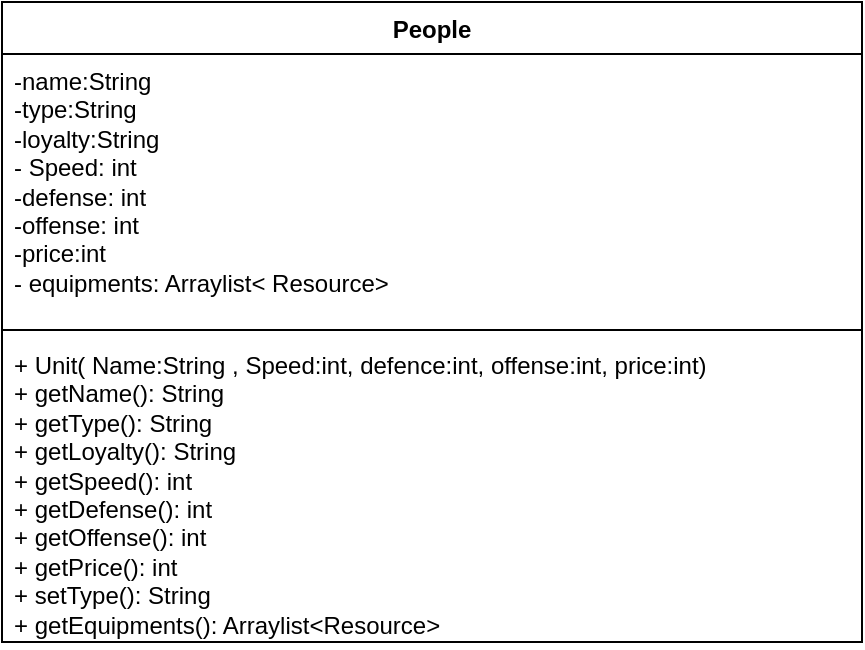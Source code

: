 <mxfile version="21.1.5" type="device">
  <diagram name="Page-1" id="eyCFR0LN3RpBlffGIyyh">
    <mxGraphModel dx="1050" dy="530" grid="1" gridSize="10" guides="1" tooltips="1" connect="1" arrows="1" fold="1" page="1" pageScale="1" pageWidth="850" pageHeight="1100" math="0" shadow="0">
      <root>
        <mxCell id="0" />
        <mxCell id="1" parent="0" />
        <mxCell id="trcdo64KEQHRsMz_tVrW-1" value="People" style="swimlane;fontStyle=1;align=center;verticalAlign=top;childLayout=stackLayout;horizontal=1;startSize=26;horizontalStack=0;resizeParent=1;resizeParentMax=0;resizeLast=0;collapsible=1;marginBottom=0;whiteSpace=wrap;html=1;" parent="1" vertex="1">
          <mxGeometry x="760" y="20" width="430" height="320" as="geometry" />
        </mxCell>
        <mxCell id="trcdo64KEQHRsMz_tVrW-2" value="-name:String&lt;br&gt;-type:String&lt;br&gt;-loyalty:String&lt;br&gt;- Speed: int&lt;br&gt;-defense: int&lt;br&gt;-offense: int&lt;br&gt;-price:int&lt;br&gt;- equipments: Arraylist&amp;lt; Resource&amp;gt;" style="text;strokeColor=none;fillColor=none;align=left;verticalAlign=top;spacingLeft=4;spacingRight=4;overflow=hidden;rotatable=0;points=[[0,0.5],[1,0.5]];portConstraint=eastwest;whiteSpace=wrap;html=1;" parent="trcdo64KEQHRsMz_tVrW-1" vertex="1">
          <mxGeometry y="26" width="430" height="134" as="geometry" />
        </mxCell>
        <mxCell id="trcdo64KEQHRsMz_tVrW-3" value="" style="line;strokeWidth=1;fillColor=none;align=left;verticalAlign=middle;spacingTop=-1;spacingLeft=3;spacingRight=3;rotatable=0;labelPosition=right;points=[];portConstraint=eastwest;strokeColor=inherit;" parent="trcdo64KEQHRsMz_tVrW-1" vertex="1">
          <mxGeometry y="160" width="430" height="8" as="geometry" />
        </mxCell>
        <mxCell id="trcdo64KEQHRsMz_tVrW-4" value="+ Unit( Name:String , Speed:int, defence:int, offense:int, price:int)&lt;br&gt;+ getName(): String&lt;br&gt;+ getType(): String&lt;br&gt;+ getLoyalty(): String&lt;br&gt;+ getSpeed(): int&lt;br&gt;+ getDefense(): int&lt;br&gt;+ getOffense(): int&lt;br&gt;+ getPrice(): int&lt;br&gt;+ setType(): String&lt;br&gt;+ getEquipments(): Arraylist&amp;lt;Resource&amp;gt;" style="text;strokeColor=none;fillColor=none;align=left;verticalAlign=top;spacingLeft=4;spacingRight=4;overflow=hidden;rotatable=0;points=[[0,0.5],[1,0.5]];portConstraint=eastwest;whiteSpace=wrap;html=1;" parent="trcdo64KEQHRsMz_tVrW-1" vertex="1">
          <mxGeometry y="168" width="430" height="152" as="geometry" />
        </mxCell>
      </root>
    </mxGraphModel>
  </diagram>
</mxfile>
